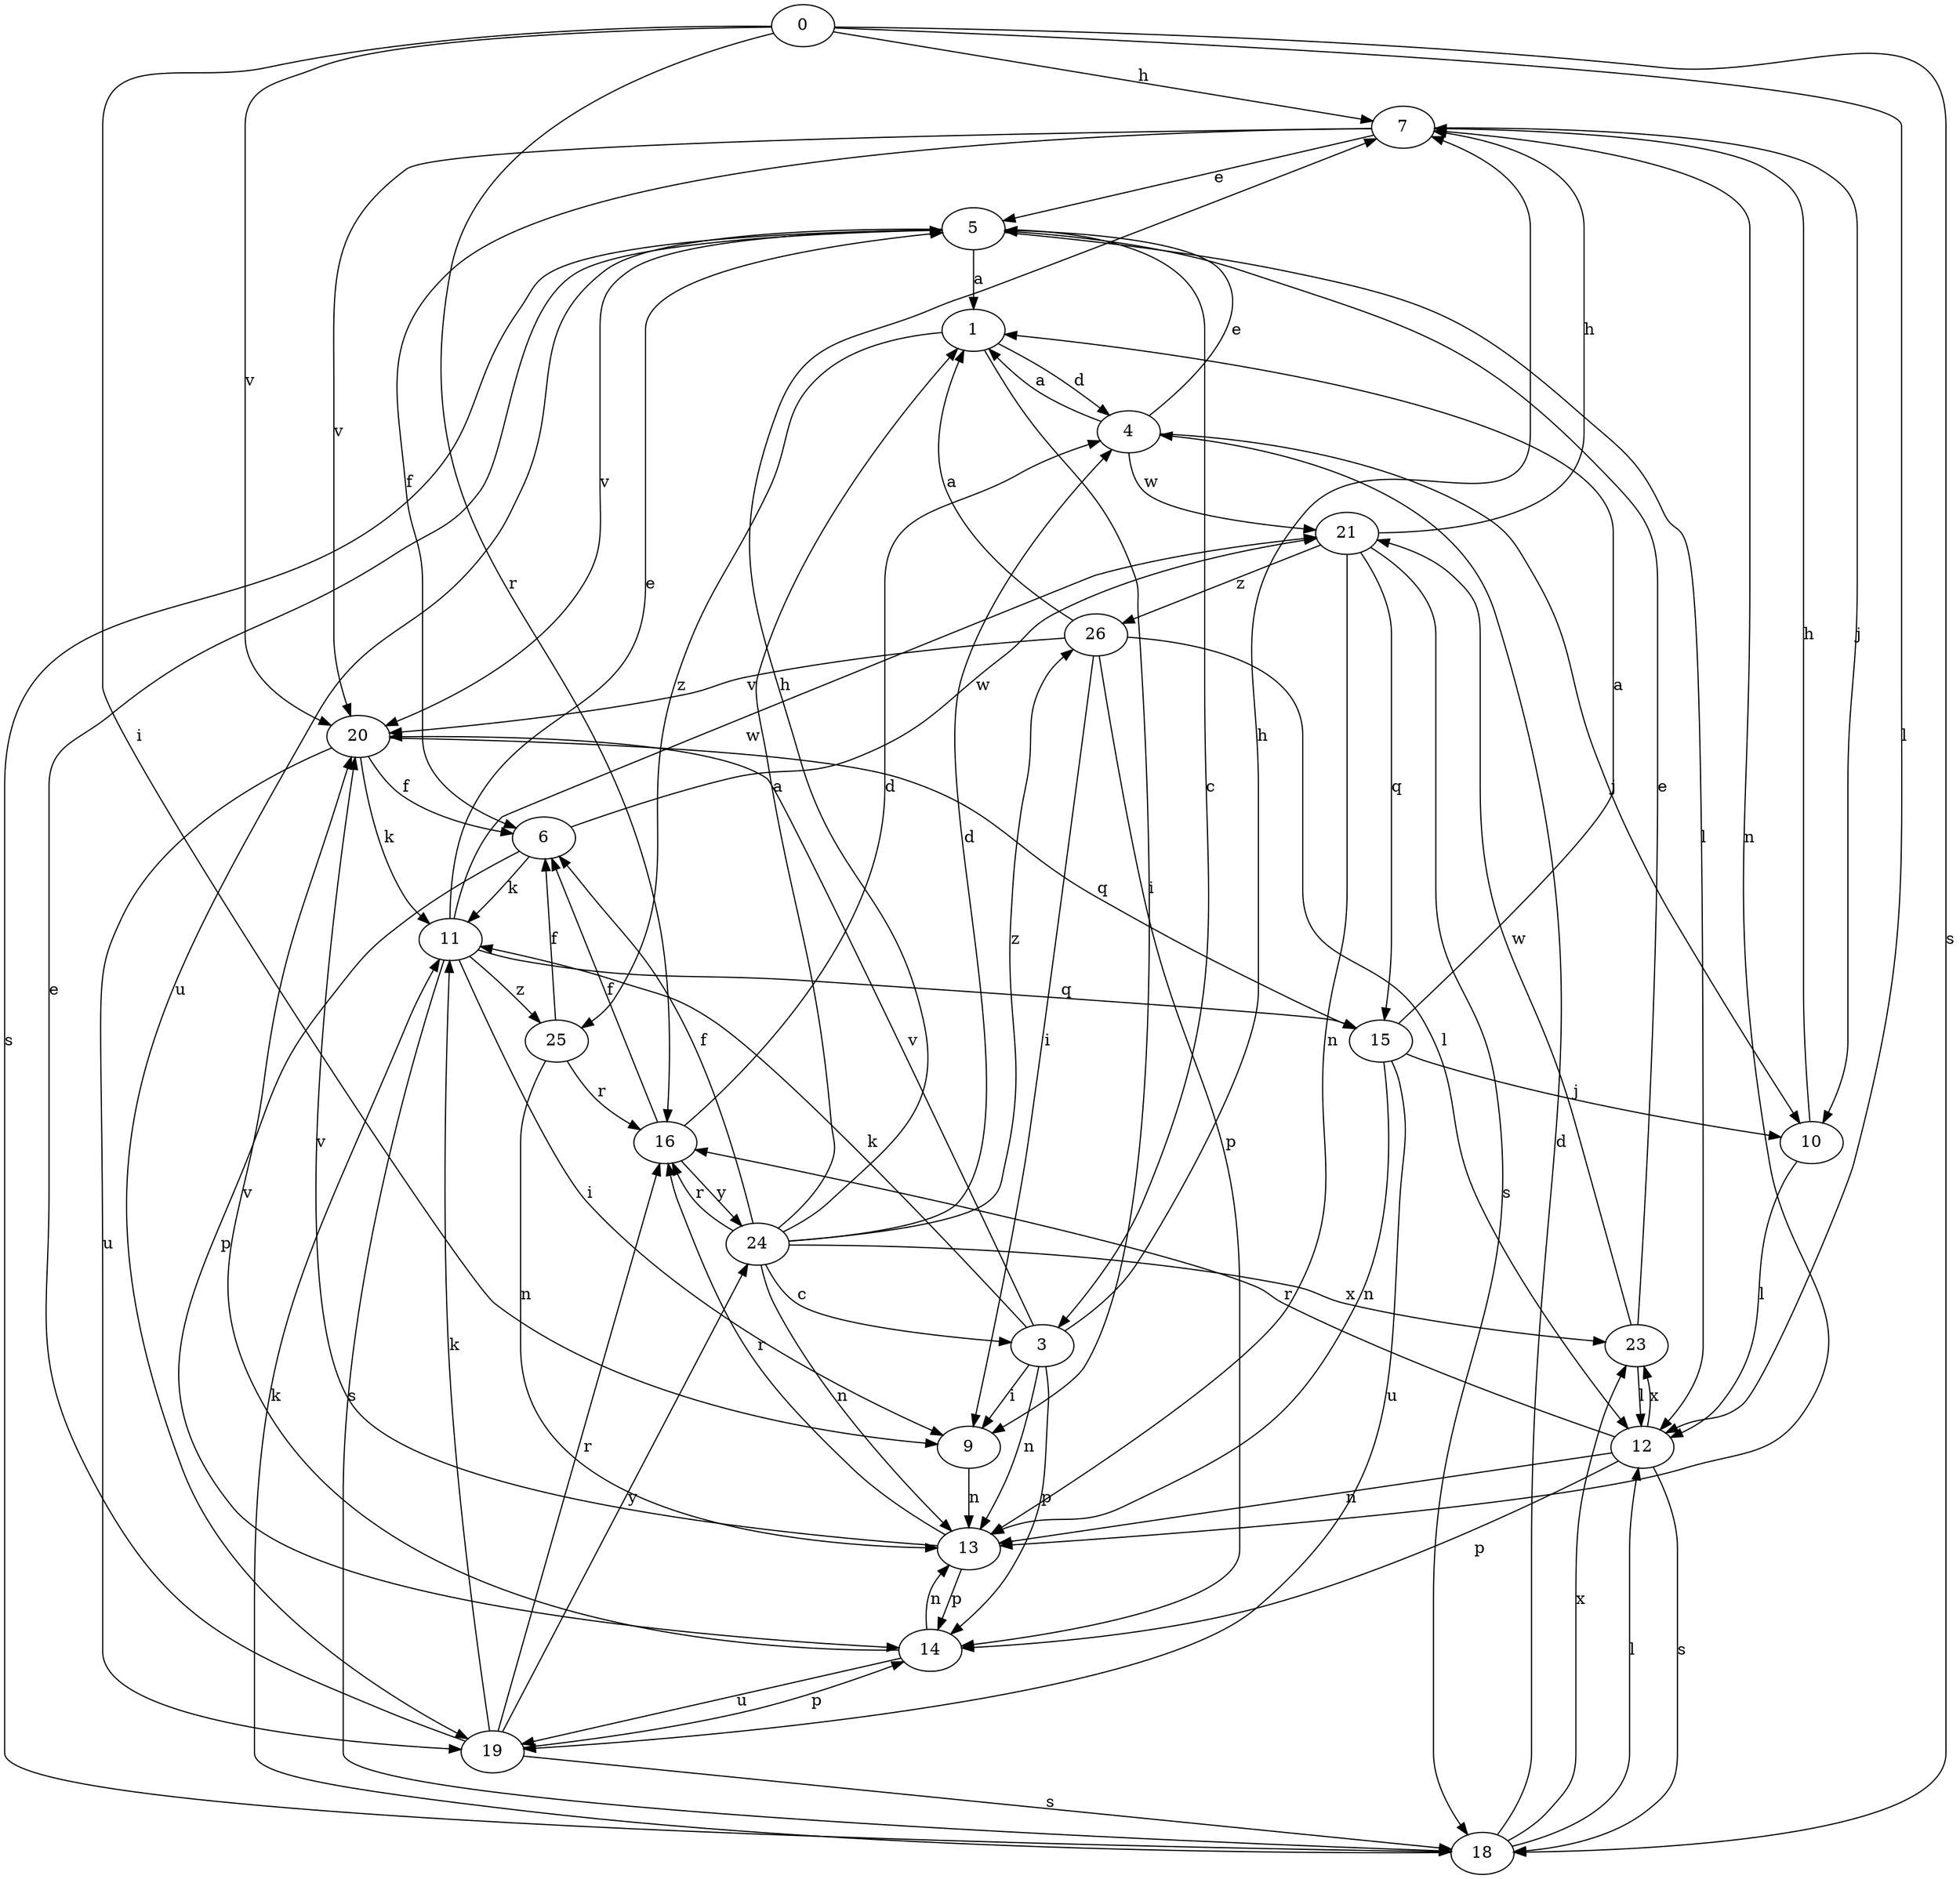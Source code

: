strict digraph  {
0;
1;
3;
4;
5;
6;
7;
9;
10;
11;
12;
13;
14;
15;
16;
18;
19;
20;
21;
23;
24;
25;
26;
0 -> 7  [label=h];
0 -> 9  [label=i];
0 -> 12  [label=l];
0 -> 16  [label=r];
0 -> 18  [label=s];
0 -> 20  [label=v];
1 -> 4  [label=d];
1 -> 9  [label=i];
1 -> 25  [label=z];
3 -> 7  [label=h];
3 -> 9  [label=i];
3 -> 11  [label=k];
3 -> 13  [label=n];
3 -> 14  [label=p];
3 -> 20  [label=v];
4 -> 1  [label=a];
4 -> 5  [label=e];
4 -> 10  [label=j];
4 -> 21  [label=w];
5 -> 1  [label=a];
5 -> 3  [label=c];
5 -> 12  [label=l];
5 -> 18  [label=s];
5 -> 19  [label=u];
5 -> 20  [label=v];
6 -> 11  [label=k];
6 -> 14  [label=p];
6 -> 21  [label=w];
7 -> 5  [label=e];
7 -> 6  [label=f];
7 -> 10  [label=j];
7 -> 13  [label=n];
7 -> 20  [label=v];
9 -> 13  [label=n];
10 -> 7  [label=h];
10 -> 12  [label=l];
11 -> 5  [label=e];
11 -> 9  [label=i];
11 -> 15  [label=q];
11 -> 18  [label=s];
11 -> 21  [label=w];
11 -> 25  [label=z];
12 -> 13  [label=n];
12 -> 14  [label=p];
12 -> 16  [label=r];
12 -> 18  [label=s];
12 -> 23  [label=x];
13 -> 14  [label=p];
13 -> 16  [label=r];
13 -> 20  [label=v];
14 -> 13  [label=n];
14 -> 19  [label=u];
14 -> 20  [label=v];
15 -> 1  [label=a];
15 -> 10  [label=j];
15 -> 13  [label=n];
15 -> 19  [label=u];
16 -> 4  [label=d];
16 -> 6  [label=f];
16 -> 24  [label=y];
18 -> 4  [label=d];
18 -> 11  [label=k];
18 -> 12  [label=l];
18 -> 23  [label=x];
19 -> 5  [label=e];
19 -> 11  [label=k];
19 -> 14  [label=p];
19 -> 16  [label=r];
19 -> 18  [label=s];
19 -> 24  [label=y];
20 -> 6  [label=f];
20 -> 11  [label=k];
20 -> 15  [label=q];
20 -> 19  [label=u];
21 -> 7  [label=h];
21 -> 13  [label=n];
21 -> 15  [label=q];
21 -> 18  [label=s];
21 -> 26  [label=z];
23 -> 5  [label=e];
23 -> 12  [label=l];
23 -> 21  [label=w];
24 -> 1  [label=a];
24 -> 3  [label=c];
24 -> 4  [label=d];
24 -> 6  [label=f];
24 -> 7  [label=h];
24 -> 13  [label=n];
24 -> 16  [label=r];
24 -> 23  [label=x];
24 -> 26  [label=z];
25 -> 6  [label=f];
25 -> 13  [label=n];
25 -> 16  [label=r];
26 -> 1  [label=a];
26 -> 9  [label=i];
26 -> 12  [label=l];
26 -> 14  [label=p];
26 -> 20  [label=v];
}

